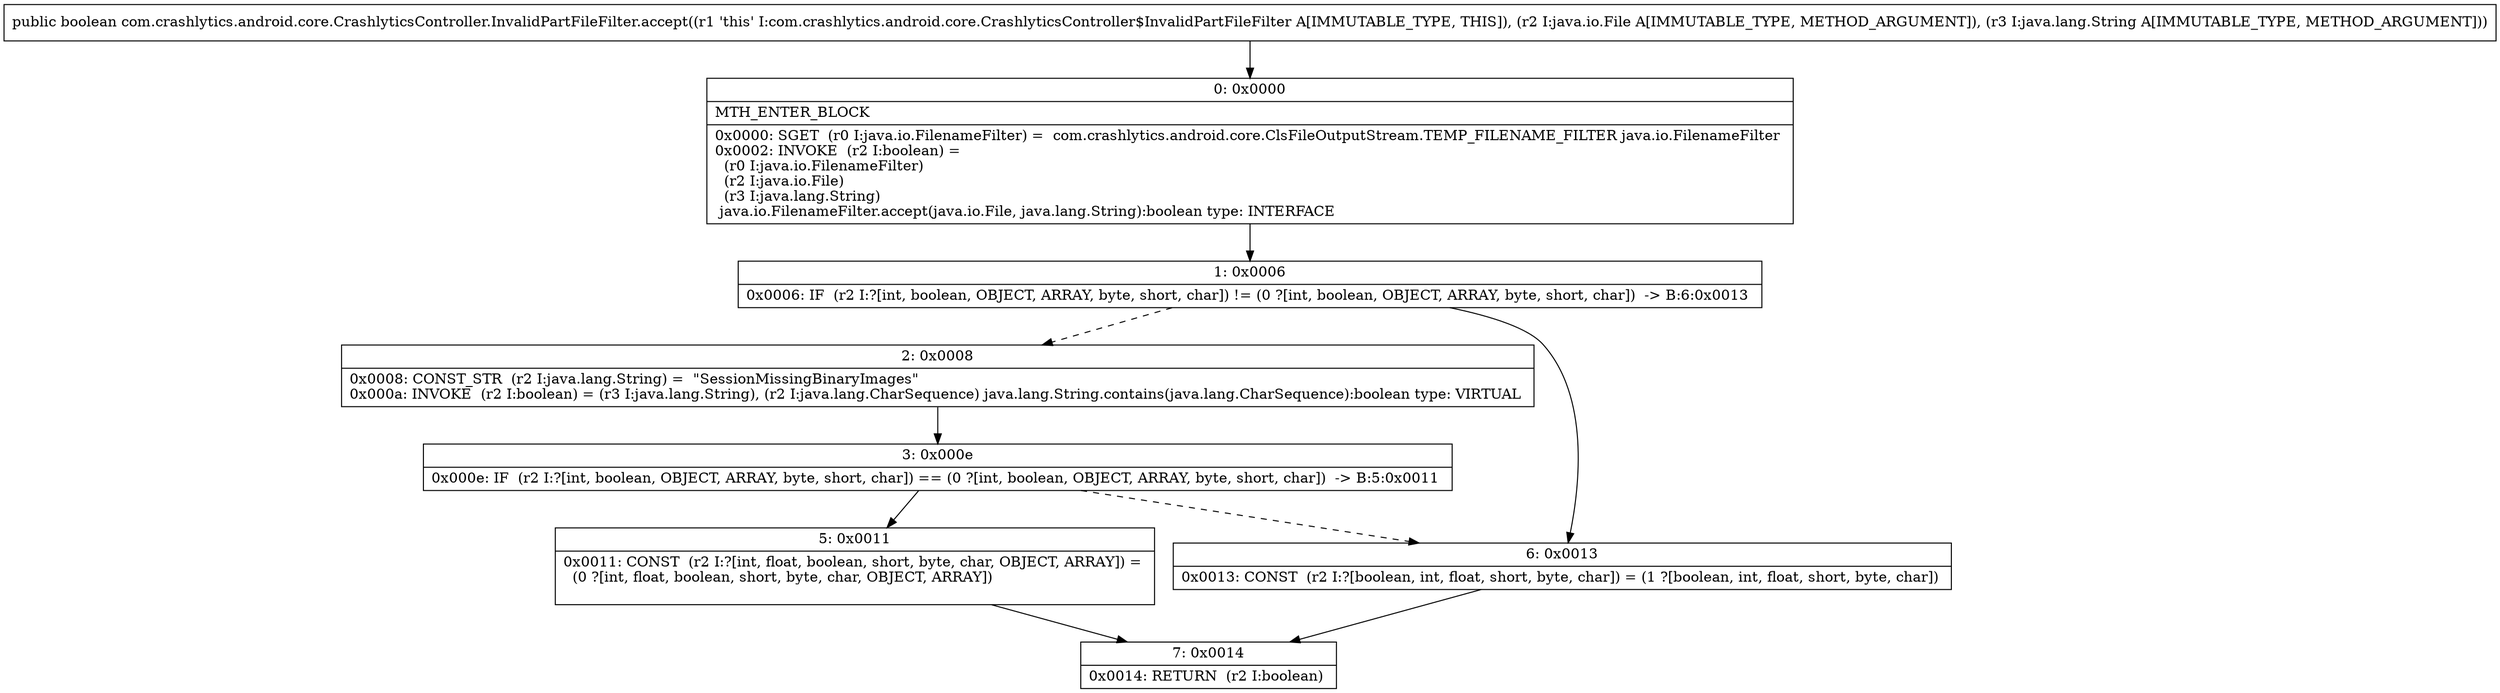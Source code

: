 digraph "CFG forcom.crashlytics.android.core.CrashlyticsController.InvalidPartFileFilter.accept(Ljava\/io\/File;Ljava\/lang\/String;)Z" {
Node_0 [shape=record,label="{0\:\ 0x0000|MTH_ENTER_BLOCK\l|0x0000: SGET  (r0 I:java.io.FilenameFilter) =  com.crashlytics.android.core.ClsFileOutputStream.TEMP_FILENAME_FILTER java.io.FilenameFilter \l0x0002: INVOKE  (r2 I:boolean) = \l  (r0 I:java.io.FilenameFilter)\l  (r2 I:java.io.File)\l  (r3 I:java.lang.String)\l java.io.FilenameFilter.accept(java.io.File, java.lang.String):boolean type: INTERFACE \l}"];
Node_1 [shape=record,label="{1\:\ 0x0006|0x0006: IF  (r2 I:?[int, boolean, OBJECT, ARRAY, byte, short, char]) != (0 ?[int, boolean, OBJECT, ARRAY, byte, short, char])  \-\> B:6:0x0013 \l}"];
Node_2 [shape=record,label="{2\:\ 0x0008|0x0008: CONST_STR  (r2 I:java.lang.String) =  \"SessionMissingBinaryImages\" \l0x000a: INVOKE  (r2 I:boolean) = (r3 I:java.lang.String), (r2 I:java.lang.CharSequence) java.lang.String.contains(java.lang.CharSequence):boolean type: VIRTUAL \l}"];
Node_3 [shape=record,label="{3\:\ 0x000e|0x000e: IF  (r2 I:?[int, boolean, OBJECT, ARRAY, byte, short, char]) == (0 ?[int, boolean, OBJECT, ARRAY, byte, short, char])  \-\> B:5:0x0011 \l}"];
Node_5 [shape=record,label="{5\:\ 0x0011|0x0011: CONST  (r2 I:?[int, float, boolean, short, byte, char, OBJECT, ARRAY]) = \l  (0 ?[int, float, boolean, short, byte, char, OBJECT, ARRAY])\l \l}"];
Node_6 [shape=record,label="{6\:\ 0x0013|0x0013: CONST  (r2 I:?[boolean, int, float, short, byte, char]) = (1 ?[boolean, int, float, short, byte, char]) \l}"];
Node_7 [shape=record,label="{7\:\ 0x0014|0x0014: RETURN  (r2 I:boolean) \l}"];
MethodNode[shape=record,label="{public boolean com.crashlytics.android.core.CrashlyticsController.InvalidPartFileFilter.accept((r1 'this' I:com.crashlytics.android.core.CrashlyticsController$InvalidPartFileFilter A[IMMUTABLE_TYPE, THIS]), (r2 I:java.io.File A[IMMUTABLE_TYPE, METHOD_ARGUMENT]), (r3 I:java.lang.String A[IMMUTABLE_TYPE, METHOD_ARGUMENT])) }"];
MethodNode -> Node_0;
Node_0 -> Node_1;
Node_1 -> Node_2[style=dashed];
Node_1 -> Node_6;
Node_2 -> Node_3;
Node_3 -> Node_5;
Node_3 -> Node_6[style=dashed];
Node_5 -> Node_7;
Node_6 -> Node_7;
}

